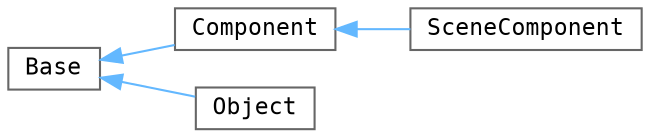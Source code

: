 digraph "クラス階層図"
{
 // LATEX_PDF_SIZE
  bgcolor="transparent";
  edge [fontname=Consolas,fontsize=11,labelfontname=Helvetica,labelfontsize=10];
  node [fontname=Consolas,fontsize=11,shape=box,height=0.2,width=0.4];
  rankdir="LR";
  Node0 [id="Node000000",label="Base",height=0.2,width=0.4,color="grey40", fillcolor="white", style="filled",URL="$class_base.html",tooltip="基底クラス"];
  Node0 -> Node1 [id="edge1_Node000000_Node000001",dir="back",color="steelblue1",style="solid",tooltip=" "];
  Node1 [id="Node000001",label="Component",height=0.2,width=0.4,color="grey40", fillcolor="white", style="filled",URL="$class_component.html",tooltip="コンポーネントの基底クラス"];
  Node1 -> Node2 [id="edge2_Node000001_Node000002",dir="back",color="steelblue1",style="solid",tooltip=" "];
  Node2 [id="Node000002",label="SceneComponent",height=0.2,width=0.4,color="grey40", fillcolor="white", style="filled",URL="$class_scene_component.html",tooltip="シーン内のコンポーネントを表すクラス"];
  Node0 -> Node3 [id="edge3_Node000000_Node000003",dir="back",color="steelblue1",style="solid",tooltip=" "];
  Node3 [id="Node000003",label="Object",height=0.2,width=0.4,color="grey40", fillcolor="white", style="filled",URL="$class_object.html",tooltip="ゲームオブジェクトの基底クラス"];
}
